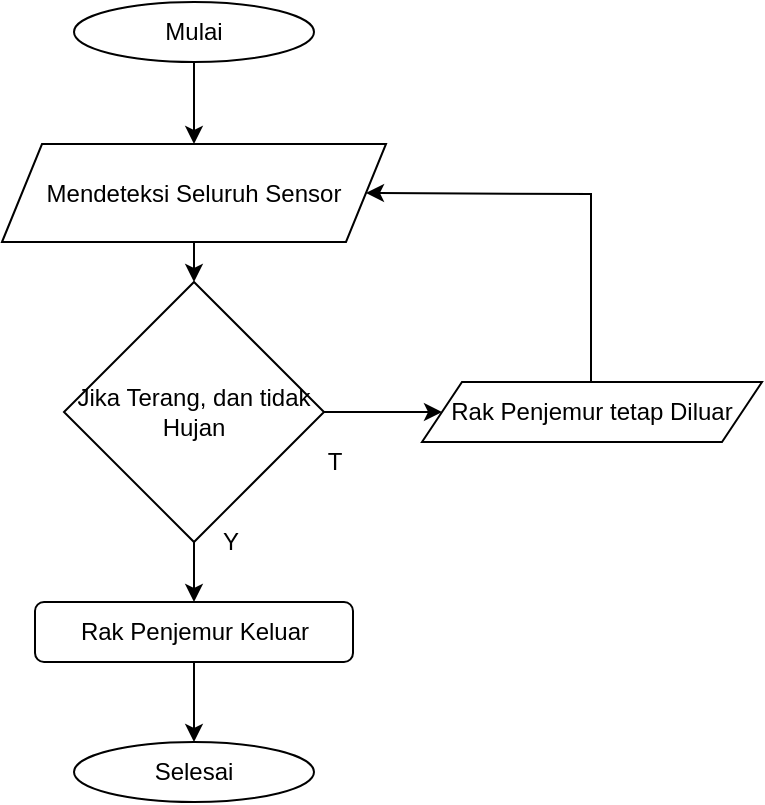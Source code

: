 <mxfile version="14.7.4" type="github">
  <diagram id="C5RBs43oDa-KdzZeNtuy" name="Page-1">
    <mxGraphModel dx="868" dy="435" grid="1" gridSize="10" guides="1" tooltips="1" connect="1" arrows="1" fold="1" page="1" pageScale="1" pageWidth="827" pageHeight="1169" math="0" shadow="0">
      <root>
        <mxCell id="WIyWlLk6GJQsqaUBKTNV-0" />
        <mxCell id="WIyWlLk6GJQsqaUBKTNV-1" parent="WIyWlLk6GJQsqaUBKTNV-0" />
        <mxCell id="XVykYsq7m5JyIRtIchRK-10" value="" style="edgeStyle=orthogonalEdgeStyle;rounded=0;orthogonalLoop=1;jettySize=auto;html=1;" parent="WIyWlLk6GJQsqaUBKTNV-1" source="XVykYsq7m5JyIRtIchRK-2" target="XVykYsq7m5JyIRtIchRK-4" edge="1">
          <mxGeometry relative="1" as="geometry" />
        </mxCell>
        <mxCell id="XVykYsq7m5JyIRtIchRK-2" value="Mulai" style="ellipse;whiteSpace=wrap;html=1;rounded=1;" parent="WIyWlLk6GJQsqaUBKTNV-1" vertex="1">
          <mxGeometry x="316" y="160" width="120" height="30" as="geometry" />
        </mxCell>
        <mxCell id="XVykYsq7m5JyIRtIchRK-4" value="Mendeteksi Seluruh Sensor" style="shape=parallelogram;perimeter=parallelogramPerimeter;whiteSpace=wrap;html=1;fixedSize=1;rounded=0;" parent="WIyWlLk6GJQsqaUBKTNV-1" vertex="1">
          <mxGeometry x="280" y="231" width="192" height="49" as="geometry" />
        </mxCell>
        <mxCell id="XVykYsq7m5JyIRtIchRK-13" value="" style="edgeStyle=orthogonalEdgeStyle;rounded=0;orthogonalLoop=1;jettySize=auto;html=1;entryX=0;entryY=0.5;entryDx=0;entryDy=0;" parent="WIyWlLk6GJQsqaUBKTNV-1" source="XVykYsq7m5JyIRtIchRK-6" target="XVykYsq7m5JyIRtIchRK-5" edge="1">
          <mxGeometry relative="1" as="geometry">
            <mxPoint x="499.5" y="365" as="targetPoint" />
          </mxGeometry>
        </mxCell>
        <mxCell id="XVykYsq7m5JyIRtIchRK-5" value="Rak Penjemur tetap Diluar" style="shape=parallelogram;perimeter=parallelogramPerimeter;whiteSpace=wrap;html=1;fixedSize=1;rounded=0;" parent="WIyWlLk6GJQsqaUBKTNV-1" vertex="1">
          <mxGeometry x="490" y="350" width="170" height="30" as="geometry" />
        </mxCell>
        <mxCell id="XVykYsq7m5JyIRtIchRK-24" style="edgeStyle=orthogonalEdgeStyle;rounded=0;orthogonalLoop=1;jettySize=auto;html=1;entryX=0.5;entryY=0;entryDx=0;entryDy=0;" parent="WIyWlLk6GJQsqaUBKTNV-1" source="XVykYsq7m5JyIRtIchRK-6" target="XVykYsq7m5JyIRtIchRK-20" edge="1">
          <mxGeometry relative="1" as="geometry" />
        </mxCell>
        <mxCell id="XVykYsq7m5JyIRtIchRK-6" value="Jika Terang, dan tidak Hujan" style="rhombus;whiteSpace=wrap;html=1;rounded=0;" parent="WIyWlLk6GJQsqaUBKTNV-1" vertex="1">
          <mxGeometry x="311" y="300" width="130" height="130" as="geometry" />
        </mxCell>
        <mxCell id="XVykYsq7m5JyIRtIchRK-28" style="edgeStyle=orthogonalEdgeStyle;rounded=0;orthogonalLoop=1;jettySize=auto;html=1;entryX=0.5;entryY=0;entryDx=0;entryDy=0;" parent="WIyWlLk6GJQsqaUBKTNV-1" source="XVykYsq7m5JyIRtIchRK-20" target="XVykYsq7m5JyIRtIchRK-23" edge="1">
          <mxGeometry relative="1" as="geometry">
            <mxPoint x="383.5" y="680" as="targetPoint" />
          </mxGeometry>
        </mxCell>
        <mxCell id="XVykYsq7m5JyIRtIchRK-20" value="Rak Penjemur Keluar" style="rounded=1;whiteSpace=wrap;html=1;" parent="WIyWlLk6GJQsqaUBKTNV-1" vertex="1">
          <mxGeometry x="296.5" y="460" width="159" height="30" as="geometry" />
        </mxCell>
        <mxCell id="XVykYsq7m5JyIRtIchRK-23" value="Selesai" style="ellipse;whiteSpace=wrap;html=1;rounded=1;" parent="WIyWlLk6GJQsqaUBKTNV-1" vertex="1">
          <mxGeometry x="316" y="530" width="120" height="30" as="geometry" />
        </mxCell>
        <mxCell id="XVykYsq7m5JyIRtIchRK-32" value="Y" style="text;html=1;align=center;verticalAlign=middle;resizable=0;points=[];autosize=1;strokeColor=none;" parent="WIyWlLk6GJQsqaUBKTNV-1" vertex="1">
          <mxGeometry x="383.5" y="420" width="20" height="20" as="geometry" />
        </mxCell>
        <mxCell id="XVykYsq7m5JyIRtIchRK-33" value="T" style="text;html=1;align=center;verticalAlign=middle;resizable=0;points=[];autosize=1;strokeColor=none;" parent="WIyWlLk6GJQsqaUBKTNV-1" vertex="1">
          <mxGeometry x="435.5" y="380" width="20" height="20" as="geometry" />
        </mxCell>
        <mxCell id="lEaxuK6CEblt7w8qeS9x-0" value="" style="endArrow=classic;html=1;entryX=1;entryY=0.5;entryDx=0;entryDy=0;exitX=0.5;exitY=0;exitDx=0;exitDy=0;rounded=0;" edge="1" parent="WIyWlLk6GJQsqaUBKTNV-1" target="XVykYsq7m5JyIRtIchRK-4">
          <mxGeometry width="50" height="50" relative="1" as="geometry">
            <mxPoint x="574.5" y="350" as="sourcePoint" />
            <mxPoint x="419.5" y="350" as="targetPoint" />
            <Array as="points">
              <mxPoint x="574.5" y="256" />
            </Array>
          </mxGeometry>
        </mxCell>
        <mxCell id="lEaxuK6CEblt7w8qeS9x-1" value="" style="edgeStyle=orthogonalEdgeStyle;rounded=0;orthogonalLoop=1;jettySize=auto;html=1;entryX=0.5;entryY=0;entryDx=0;entryDy=0;exitX=0.5;exitY=1;exitDx=0;exitDy=0;" edge="1" parent="WIyWlLk6GJQsqaUBKTNV-1" source="XVykYsq7m5JyIRtIchRK-4" target="XVykYsq7m5JyIRtIchRK-6">
          <mxGeometry relative="1" as="geometry">
            <mxPoint x="375.5" y="200" as="sourcePoint" />
            <mxPoint x="375.5" y="241" as="targetPoint" />
          </mxGeometry>
        </mxCell>
      </root>
    </mxGraphModel>
  </diagram>
</mxfile>
